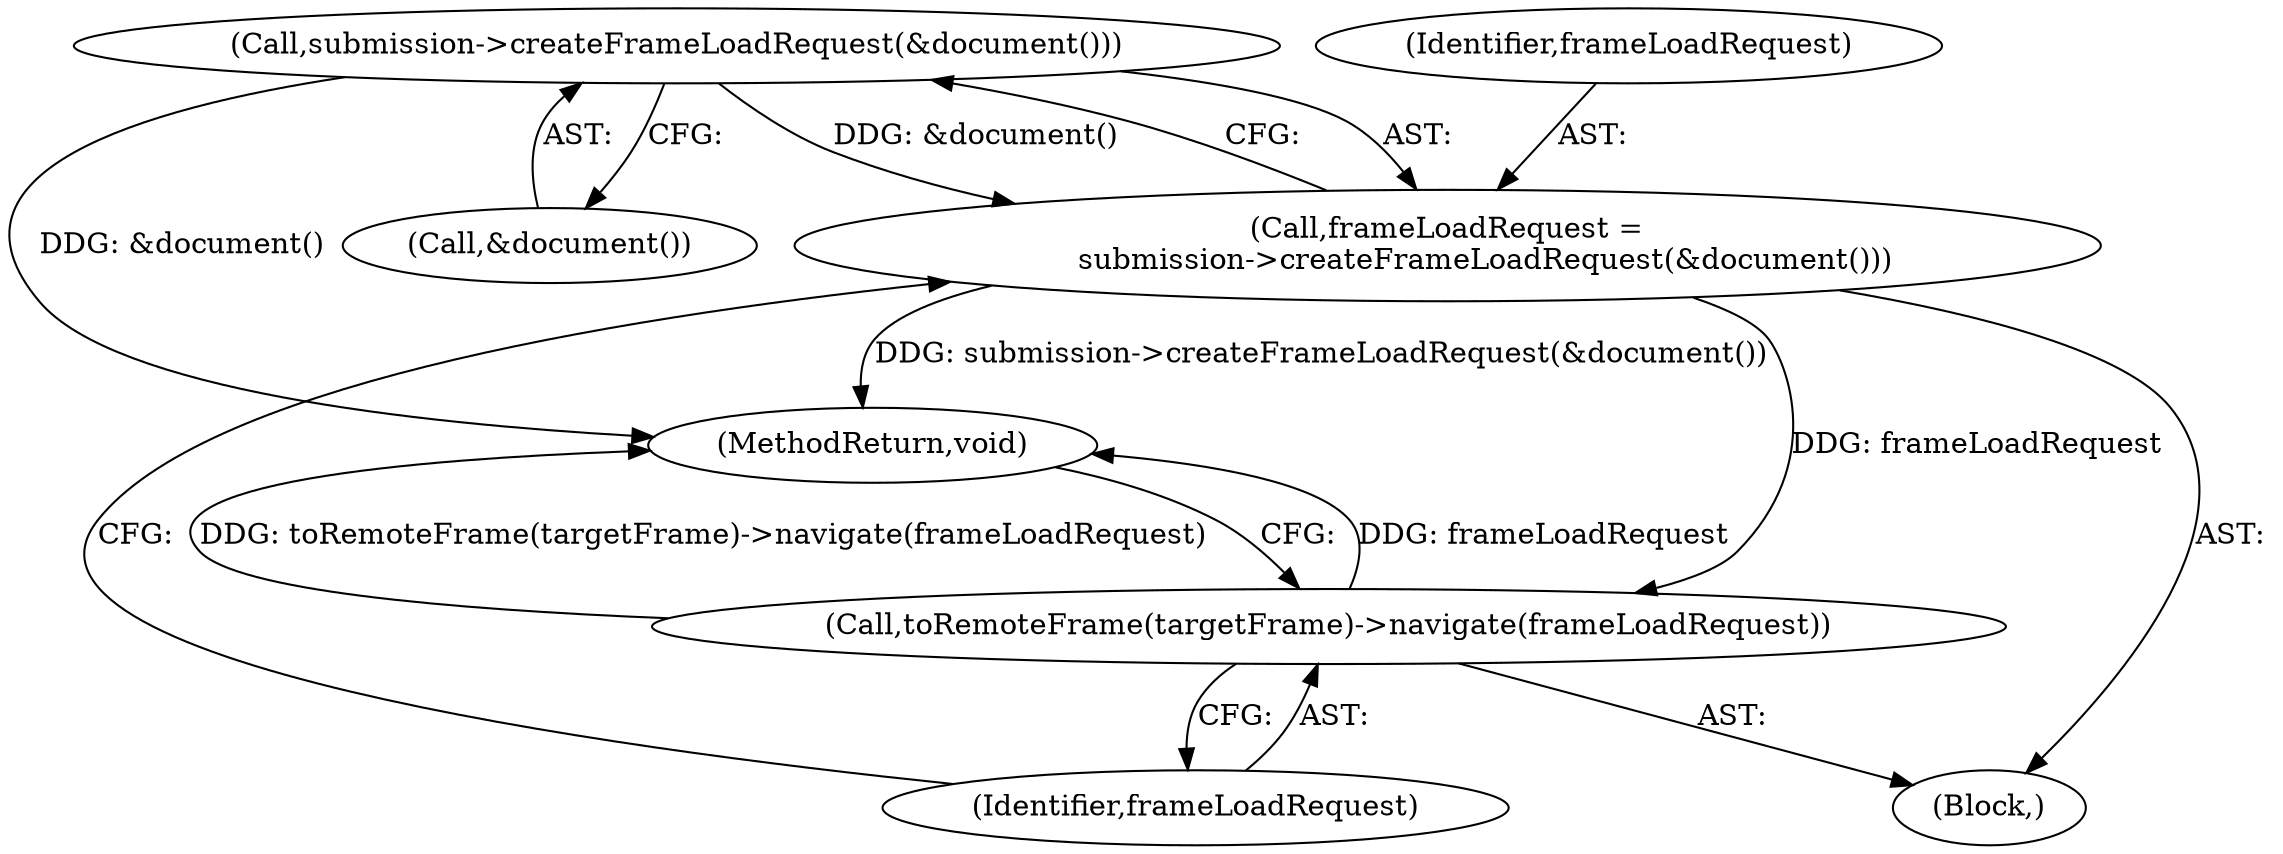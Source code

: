 digraph "0_Chrome_4ac4aff49c4c539bce6d8a0d8800c01324bb6bc0@API" {
"1000197" [label="(Call,submission->createFrameLoadRequest(&document()))"];
"1000195" [label="(Call,frameLoadRequest =\n        submission->createFrameLoadRequest(&document()))"];
"1000200" [label="(Call,toRemoteFrame(targetFrame)->navigate(frameLoadRequest))"];
"1000198" [label="(Call,&document())"];
"1000201" [label="(Identifier,frameLoadRequest)"];
"1000195" [label="(Call,frameLoadRequest =\n        submission->createFrameLoadRequest(&document()))"];
"1000193" [label="(Block,)"];
"1000202" [label="(MethodReturn,void)"];
"1000200" [label="(Call,toRemoteFrame(targetFrame)->navigate(frameLoadRequest))"];
"1000197" [label="(Call,submission->createFrameLoadRequest(&document()))"];
"1000196" [label="(Identifier,frameLoadRequest)"];
"1000197" -> "1000195"  [label="AST: "];
"1000197" -> "1000198"  [label="CFG: "];
"1000198" -> "1000197"  [label="AST: "];
"1000195" -> "1000197"  [label="CFG: "];
"1000197" -> "1000202"  [label="DDG: &document()"];
"1000197" -> "1000195"  [label="DDG: &document()"];
"1000195" -> "1000193"  [label="AST: "];
"1000196" -> "1000195"  [label="AST: "];
"1000201" -> "1000195"  [label="CFG: "];
"1000195" -> "1000202"  [label="DDG: submission->createFrameLoadRequest(&document())"];
"1000195" -> "1000200"  [label="DDG: frameLoadRequest"];
"1000200" -> "1000193"  [label="AST: "];
"1000200" -> "1000201"  [label="CFG: "];
"1000201" -> "1000200"  [label="AST: "];
"1000202" -> "1000200"  [label="CFG: "];
"1000200" -> "1000202"  [label="DDG: frameLoadRequest"];
"1000200" -> "1000202"  [label="DDG: toRemoteFrame(targetFrame)->navigate(frameLoadRequest)"];
}
